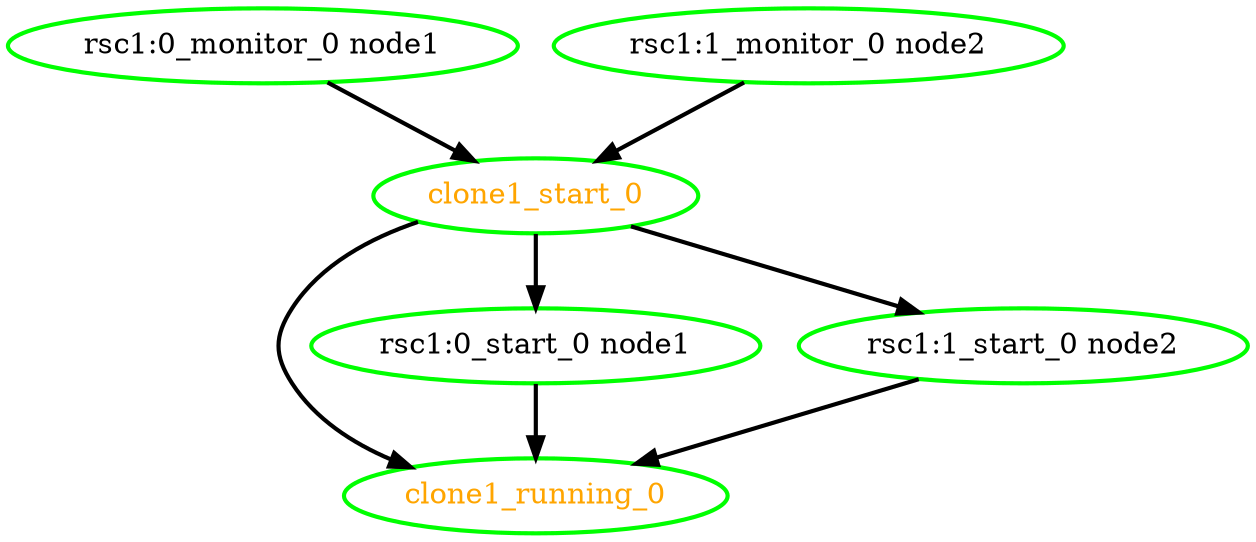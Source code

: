 digraph "g" {
"clone1_running_0" [ style=bold color="green" fontcolor="orange"]
"clone1_start_0" -> "clone1_running_0" [ style = bold]
"clone1_start_0" -> "rsc1:0_start_0 node1" [ style = bold]
"clone1_start_0" -> "rsc1:1_start_0 node2" [ style = bold]
"clone1_start_0" [ style=bold color="green" fontcolor="orange"]
"rsc1:0_monitor_0 node1" -> "clone1_start_0" [ style = bold]
"rsc1:0_monitor_0 node1" [ style=bold color="green" fontcolor="black"]
"rsc1:0_start_0 node1" -> "clone1_running_0" [ style = bold]
"rsc1:0_start_0 node1" [ style=bold color="green" fontcolor="black"]
"rsc1:1_monitor_0 node2" -> "clone1_start_0" [ style = bold]
"rsc1:1_monitor_0 node2" [ style=bold color="green" fontcolor="black"]
"rsc1:1_start_0 node2" -> "clone1_running_0" [ style = bold]
"rsc1:1_start_0 node2" [ style=bold color="green" fontcolor="black"]
}
